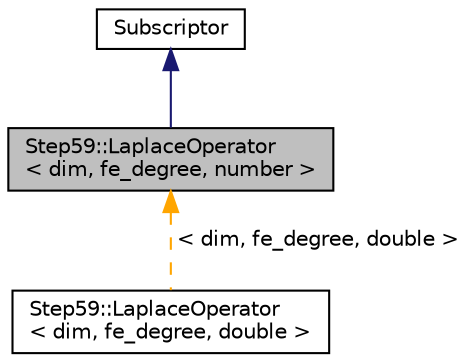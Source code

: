 digraph "Step59::LaplaceOperator&lt; dim, fe_degree, number &gt;"
{
 // LATEX_PDF_SIZE
  edge [fontname="Helvetica",fontsize="10",labelfontname="Helvetica",labelfontsize="10"];
  node [fontname="Helvetica",fontsize="10",shape=record];
  Node1 [label="Step59::LaplaceOperator\l\< dim, fe_degree, number \>",height=0.2,width=0.4,color="black", fillcolor="grey75", style="filled", fontcolor="black",tooltip=" "];
  Node2 -> Node1 [dir="back",color="midnightblue",fontsize="10",style="solid",fontname="Helvetica"];
  Node2 [label="Subscriptor",height=0.2,width=0.4,color="black", fillcolor="white", style="filled",URL="$classSubscriptor.html",tooltip=" "];
  Node1 -> Node3 [dir="back",color="orange",fontsize="10",style="dashed",label=" \< dim, fe_degree, double \>" ,fontname="Helvetica"];
  Node3 [label="Step59::LaplaceOperator\l\< dim, fe_degree, double \>",height=0.2,width=0.4,color="black", fillcolor="white", style="filled",URL="$classStep59_1_1LaplaceOperator.html",tooltip=" "];
}
